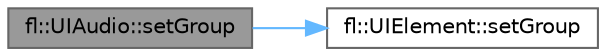 digraph "fl::UIAudio::setGroup"
{
 // INTERACTIVE_SVG=YES
 // LATEX_PDF_SIZE
  bgcolor="transparent";
  edge [fontname=Helvetica,fontsize=10,labelfontname=Helvetica,labelfontsize=10];
  node [fontname=Helvetica,fontsize=10,shape=box,height=0.2,width=0.4];
  rankdir="LR";
  Node1 [id="Node000001",label="fl::UIAudio::setGroup",height=0.2,width=0.4,color="gray40", fillcolor="grey60", style="filled", fontcolor="black",tooltip=" "];
  Node1 -> Node2 [id="edge1_Node000001_Node000002",color="steelblue1",style="solid",tooltip=" "];
  Node2 [id="Node000002",label="fl::UIElement::setGroup",height=0.2,width=0.4,color="grey40", fillcolor="white", style="filled",URL="$df/d7b/classfl_1_1_u_i_element_a8c2ce3bee22afd4e5ec91d703eccb7ae.html#a8c2ce3bee22afd4e5ec91d703eccb7ae",tooltip=" "];
}

